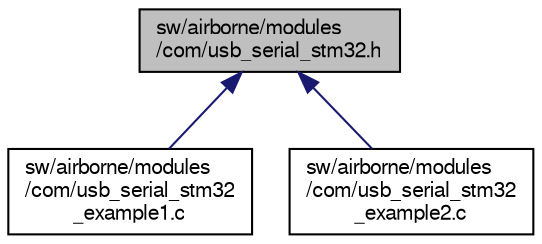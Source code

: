 digraph "sw/airborne/modules/com/usb_serial_stm32.h"
{
  edge [fontname="FreeSans",fontsize="10",labelfontname="FreeSans",labelfontsize="10"];
  node [fontname="FreeSans",fontsize="10",shape=record];
  Node1 [label="sw/airborne/modules\l/com/usb_serial_stm32.h",height=0.2,width=0.4,color="black", fillcolor="grey75", style="filled", fontcolor="black"];
  Node1 -> Node2 [dir="back",color="midnightblue",fontsize="10",style="solid",fontname="FreeSans"];
  Node2 [label="sw/airborne/modules\l/com/usb_serial_stm32\l_example1.c",height=0.2,width=0.4,color="black", fillcolor="white", style="filled",URL="$usb__serial__stm32__example1_8c.html",tooltip="USB_SERIAL_STM32 example 1 - a template for a console to autopilot. "];
  Node1 -> Node3 [dir="back",color="midnightblue",fontsize="10",style="solid",fontname="FreeSans"];
  Node3 [label="sw/airborne/modules\l/com/usb_serial_stm32\l_example2.c",height=0.2,width=0.4,color="black", fillcolor="white", style="filled",URL="$usb__serial__stm32__example2_8c.html",tooltip="USB_SERIAL_STM32 example 2 - sends lot of data through serial port. "];
}
